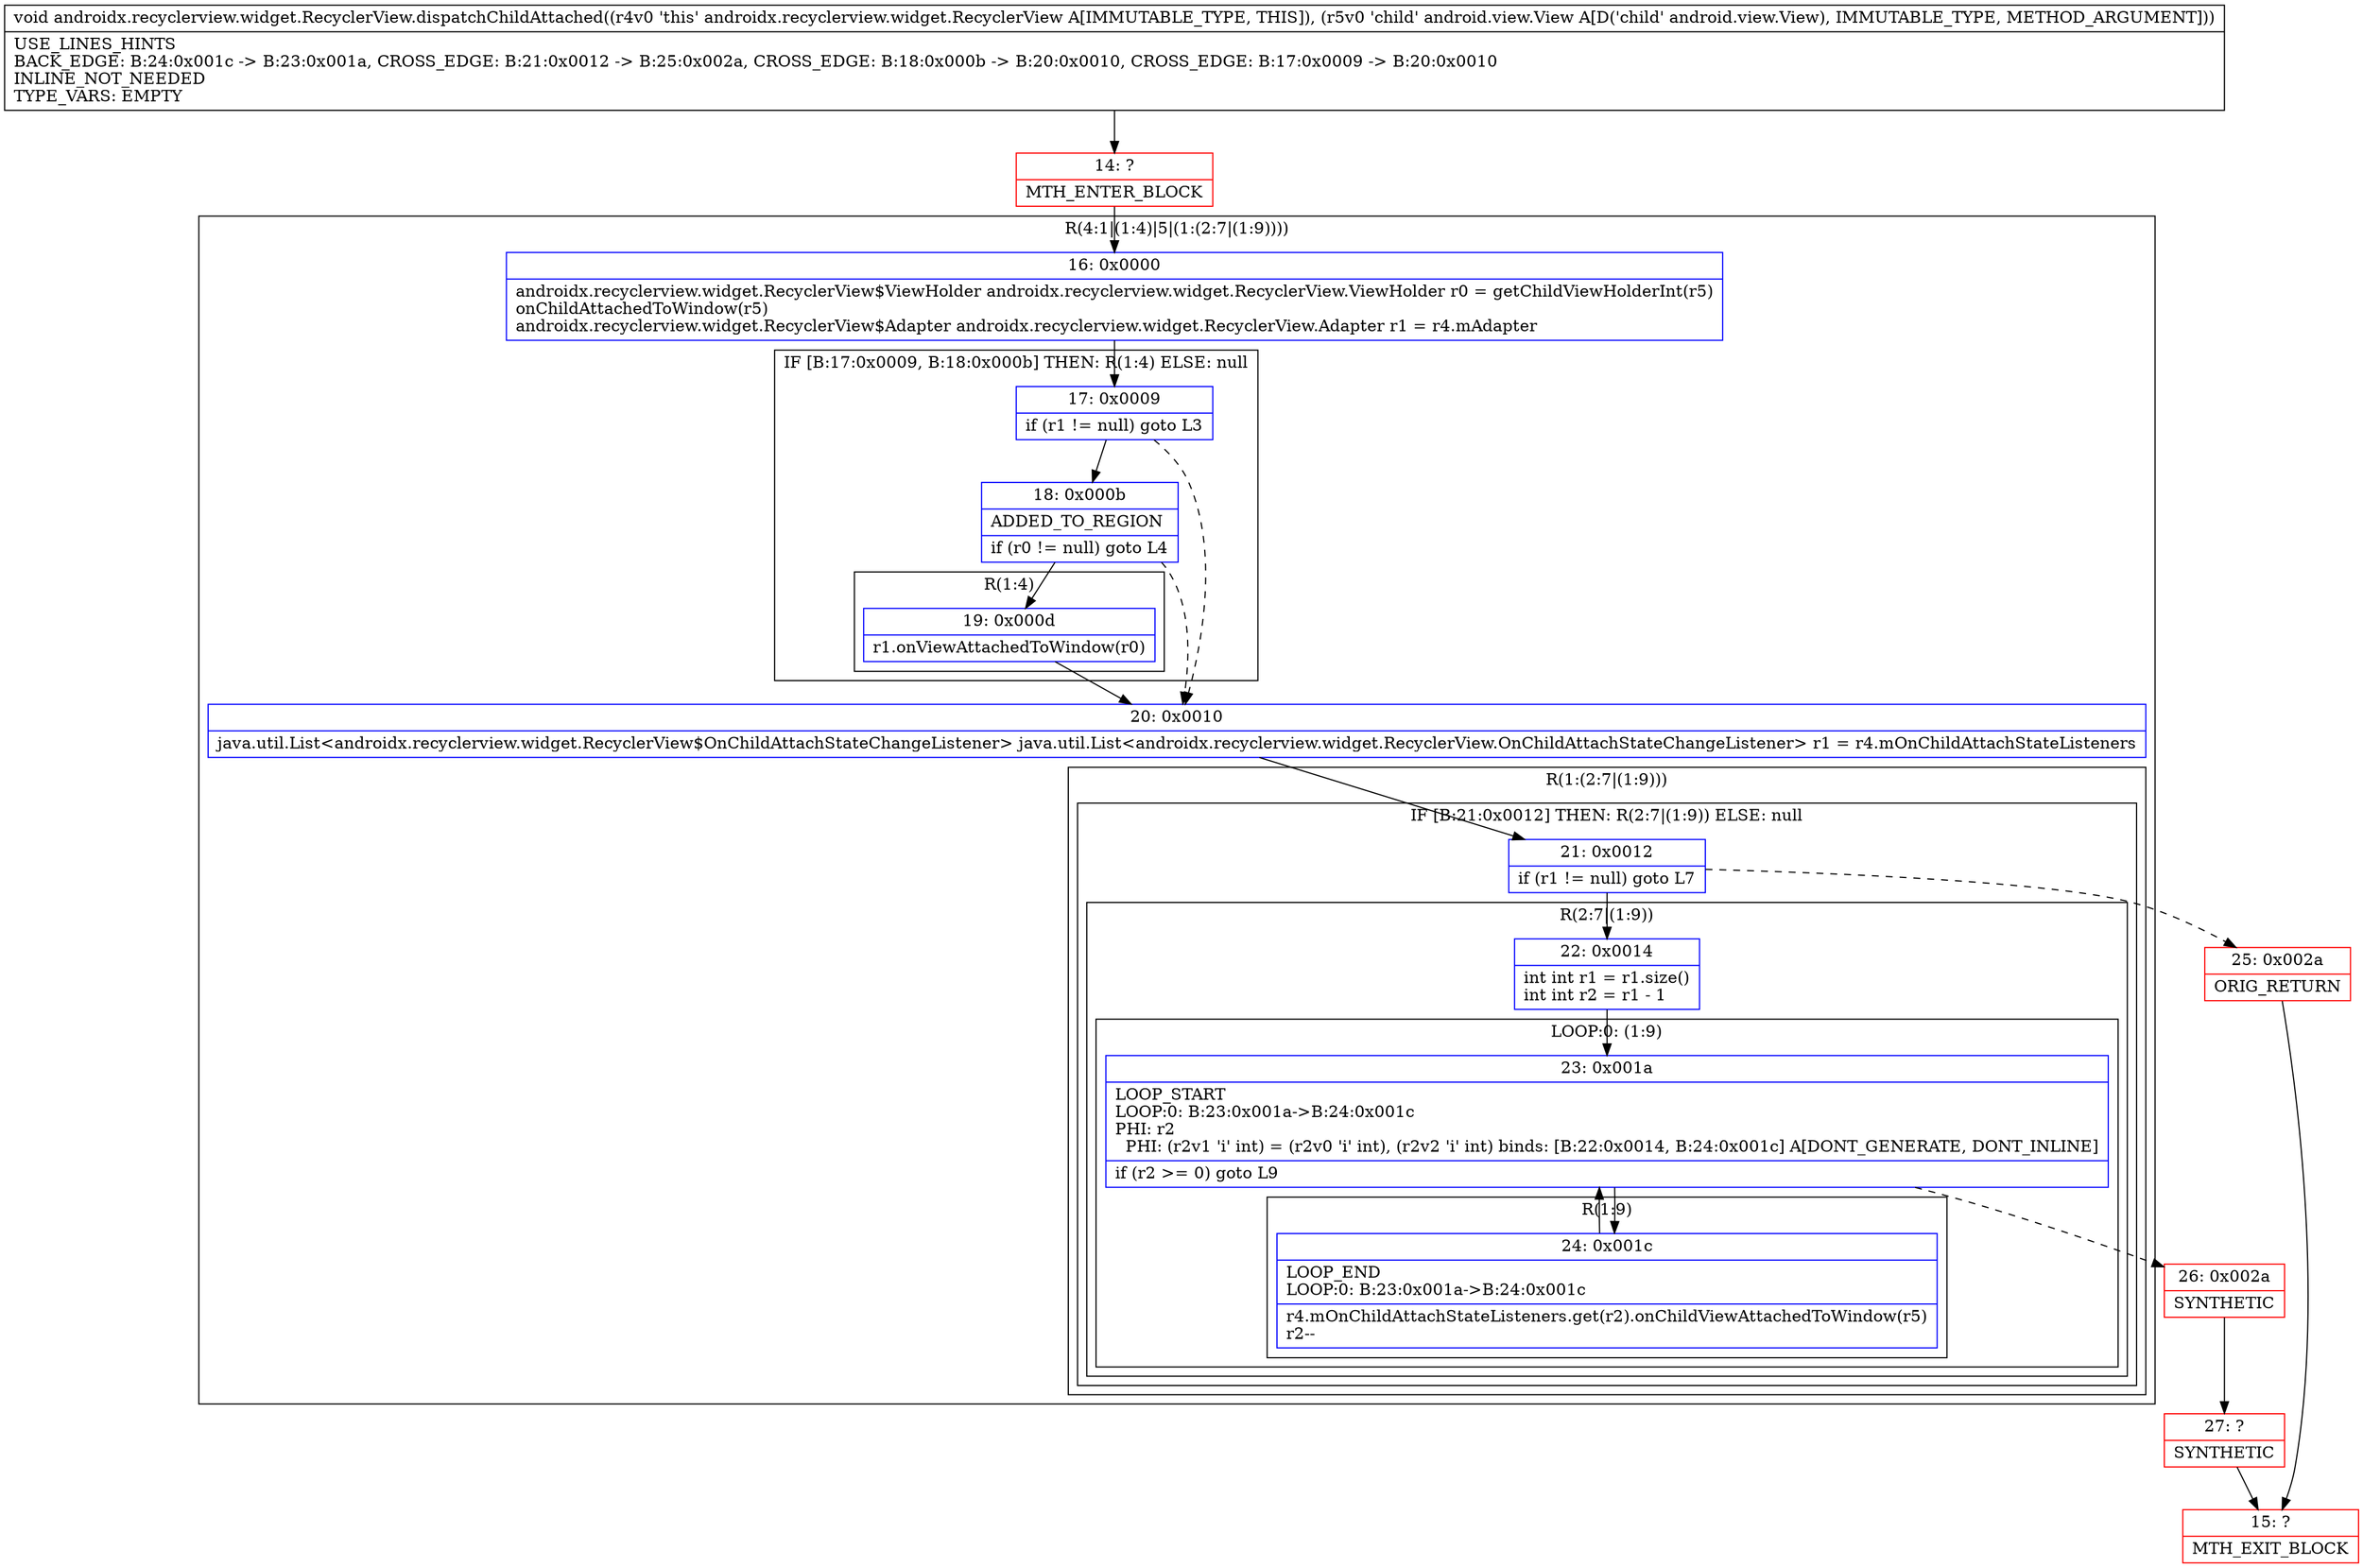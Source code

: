 digraph "CFG forandroidx.recyclerview.widget.RecyclerView.dispatchChildAttached(Landroid\/view\/View;)V" {
subgraph cluster_Region_2033167315 {
label = "R(4:1|(1:4)|5|(1:(2:7|(1:9))))";
node [shape=record,color=blue];
Node_16 [shape=record,label="{16\:\ 0x0000|androidx.recyclerview.widget.RecyclerView$ViewHolder androidx.recyclerview.widget.RecyclerView.ViewHolder r0 = getChildViewHolderInt(r5)\lonChildAttachedToWindow(r5)\landroidx.recyclerview.widget.RecyclerView$Adapter androidx.recyclerview.widget.RecyclerView.Adapter r1 = r4.mAdapter\l}"];
subgraph cluster_IfRegion_405571379 {
label = "IF [B:17:0x0009, B:18:0x000b] THEN: R(1:4) ELSE: null";
node [shape=record,color=blue];
Node_17 [shape=record,label="{17\:\ 0x0009|if (r1 != null) goto L3\l}"];
Node_18 [shape=record,label="{18\:\ 0x000b|ADDED_TO_REGION\l|if (r0 != null) goto L4\l}"];
subgraph cluster_Region_1036692307 {
label = "R(1:4)";
node [shape=record,color=blue];
Node_19 [shape=record,label="{19\:\ 0x000d|r1.onViewAttachedToWindow(r0)\l}"];
}
}
Node_20 [shape=record,label="{20\:\ 0x0010|java.util.List\<androidx.recyclerview.widget.RecyclerView$OnChildAttachStateChangeListener\> java.util.List\<androidx.recyclerview.widget.RecyclerView.OnChildAttachStateChangeListener\> r1 = r4.mOnChildAttachStateListeners\l}"];
subgraph cluster_Region_820488875 {
label = "R(1:(2:7|(1:9)))";
node [shape=record,color=blue];
subgraph cluster_IfRegion_621320525 {
label = "IF [B:21:0x0012] THEN: R(2:7|(1:9)) ELSE: null";
node [shape=record,color=blue];
Node_21 [shape=record,label="{21\:\ 0x0012|if (r1 != null) goto L7\l}"];
subgraph cluster_Region_570285836 {
label = "R(2:7|(1:9))";
node [shape=record,color=blue];
Node_22 [shape=record,label="{22\:\ 0x0014|int int r1 = r1.size()\lint int r2 = r1 \- 1\l}"];
subgraph cluster_LoopRegion_1561641247 {
label = "LOOP:0: (1:9)";
node [shape=record,color=blue];
Node_23 [shape=record,label="{23\:\ 0x001a|LOOP_START\lLOOP:0: B:23:0x001a\-\>B:24:0x001c\lPHI: r2 \l  PHI: (r2v1 'i' int) = (r2v0 'i' int), (r2v2 'i' int) binds: [B:22:0x0014, B:24:0x001c] A[DONT_GENERATE, DONT_INLINE]\l|if (r2 \>= 0) goto L9\l}"];
subgraph cluster_Region_896297437 {
label = "R(1:9)";
node [shape=record,color=blue];
Node_24 [shape=record,label="{24\:\ 0x001c|LOOP_END\lLOOP:0: B:23:0x001a\-\>B:24:0x001c\l|r4.mOnChildAttachStateListeners.get(r2).onChildViewAttachedToWindow(r5)\lr2\-\-\l}"];
}
}
}
}
}
}
Node_14 [shape=record,color=red,label="{14\:\ ?|MTH_ENTER_BLOCK\l}"];
Node_26 [shape=record,color=red,label="{26\:\ 0x002a|SYNTHETIC\l}"];
Node_27 [shape=record,color=red,label="{27\:\ ?|SYNTHETIC\l}"];
Node_15 [shape=record,color=red,label="{15\:\ ?|MTH_EXIT_BLOCK\l}"];
Node_25 [shape=record,color=red,label="{25\:\ 0x002a|ORIG_RETURN\l}"];
MethodNode[shape=record,label="{void androidx.recyclerview.widget.RecyclerView.dispatchChildAttached((r4v0 'this' androidx.recyclerview.widget.RecyclerView A[IMMUTABLE_TYPE, THIS]), (r5v0 'child' android.view.View A[D('child' android.view.View), IMMUTABLE_TYPE, METHOD_ARGUMENT]))  | USE_LINES_HINTS\lBACK_EDGE: B:24:0x001c \-\> B:23:0x001a, CROSS_EDGE: B:21:0x0012 \-\> B:25:0x002a, CROSS_EDGE: B:18:0x000b \-\> B:20:0x0010, CROSS_EDGE: B:17:0x0009 \-\> B:20:0x0010\lINLINE_NOT_NEEDED\lTYPE_VARS: EMPTY\l}"];
MethodNode -> Node_14;Node_16 -> Node_17;
Node_17 -> Node_18;
Node_17 -> Node_20[style=dashed];
Node_18 -> Node_19;
Node_18 -> Node_20[style=dashed];
Node_19 -> Node_20;
Node_20 -> Node_21;
Node_21 -> Node_22;
Node_21 -> Node_25[style=dashed];
Node_22 -> Node_23;
Node_23 -> Node_24;
Node_23 -> Node_26[style=dashed];
Node_24 -> Node_23;
Node_14 -> Node_16;
Node_26 -> Node_27;
Node_27 -> Node_15;
Node_25 -> Node_15;
}

